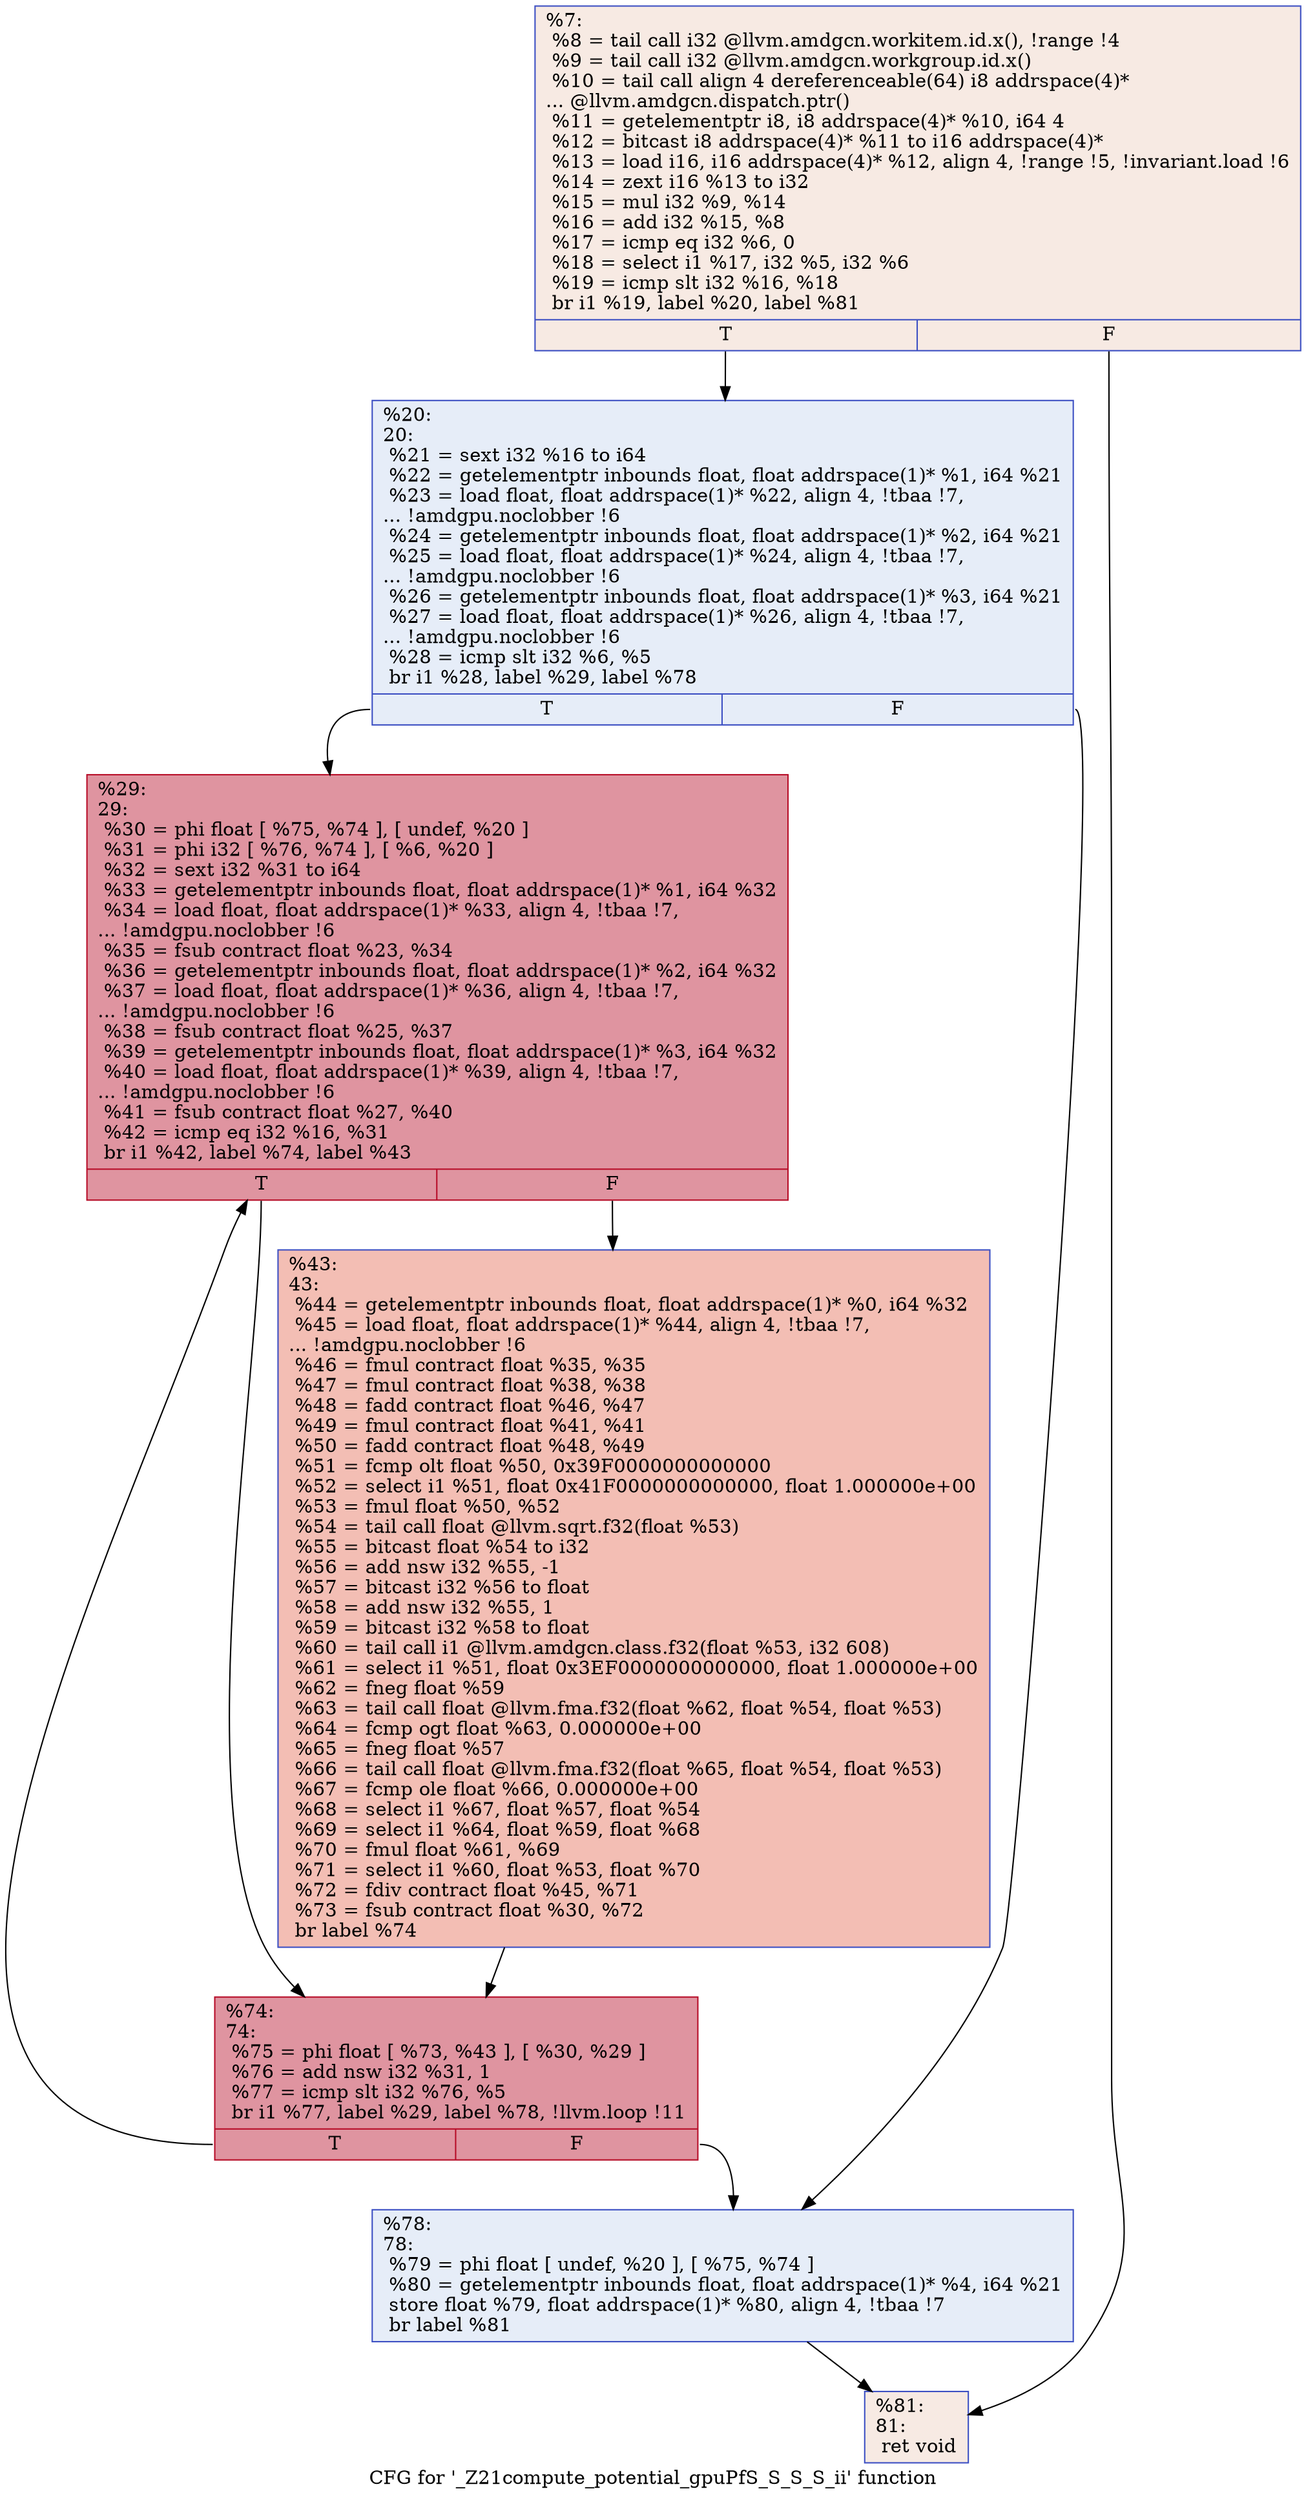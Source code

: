 digraph "CFG for '_Z21compute_potential_gpuPfS_S_S_S_ii' function" {
	label="CFG for '_Z21compute_potential_gpuPfS_S_S_S_ii' function";

	Node0x52f4f50 [shape=record,color="#3d50c3ff", style=filled, fillcolor="#eed0c070",label="{%7:\l  %8 = tail call i32 @llvm.amdgcn.workitem.id.x(), !range !4\l  %9 = tail call i32 @llvm.amdgcn.workgroup.id.x()\l  %10 = tail call align 4 dereferenceable(64) i8 addrspace(4)*\l... @llvm.amdgcn.dispatch.ptr()\l  %11 = getelementptr i8, i8 addrspace(4)* %10, i64 4\l  %12 = bitcast i8 addrspace(4)* %11 to i16 addrspace(4)*\l  %13 = load i16, i16 addrspace(4)* %12, align 4, !range !5, !invariant.load !6\l  %14 = zext i16 %13 to i32\l  %15 = mul i32 %9, %14\l  %16 = add i32 %15, %8\l  %17 = icmp eq i32 %6, 0\l  %18 = select i1 %17, i32 %5, i32 %6\l  %19 = icmp slt i32 %16, %18\l  br i1 %19, label %20, label %81\l|{<s0>T|<s1>F}}"];
	Node0x52f4f50:s0 -> Node0x52f7000;
	Node0x52f4f50:s1 -> Node0x52f7090;
	Node0x52f7000 [shape=record,color="#3d50c3ff", style=filled, fillcolor="#c7d7f070",label="{%20:\l20:                                               \l  %21 = sext i32 %16 to i64\l  %22 = getelementptr inbounds float, float addrspace(1)* %1, i64 %21\l  %23 = load float, float addrspace(1)* %22, align 4, !tbaa !7,\l... !amdgpu.noclobber !6\l  %24 = getelementptr inbounds float, float addrspace(1)* %2, i64 %21\l  %25 = load float, float addrspace(1)* %24, align 4, !tbaa !7,\l... !amdgpu.noclobber !6\l  %26 = getelementptr inbounds float, float addrspace(1)* %3, i64 %21\l  %27 = load float, float addrspace(1)* %26, align 4, !tbaa !7,\l... !amdgpu.noclobber !6\l  %28 = icmp slt i32 %6, %5\l  br i1 %28, label %29, label %78\l|{<s0>T|<s1>F}}"];
	Node0x52f7000:s0 -> Node0x52f8450;
	Node0x52f7000:s1 -> Node0x52f84e0;
	Node0x52f8450 [shape=record,color="#b70d28ff", style=filled, fillcolor="#b70d2870",label="{%29:\l29:                                               \l  %30 = phi float [ %75, %74 ], [ undef, %20 ]\l  %31 = phi i32 [ %76, %74 ], [ %6, %20 ]\l  %32 = sext i32 %31 to i64\l  %33 = getelementptr inbounds float, float addrspace(1)* %1, i64 %32\l  %34 = load float, float addrspace(1)* %33, align 4, !tbaa !7,\l... !amdgpu.noclobber !6\l  %35 = fsub contract float %23, %34\l  %36 = getelementptr inbounds float, float addrspace(1)* %2, i64 %32\l  %37 = load float, float addrspace(1)* %36, align 4, !tbaa !7,\l... !amdgpu.noclobber !6\l  %38 = fsub contract float %25, %37\l  %39 = getelementptr inbounds float, float addrspace(1)* %3, i64 %32\l  %40 = load float, float addrspace(1)* %39, align 4, !tbaa !7,\l... !amdgpu.noclobber !6\l  %41 = fsub contract float %27, %40\l  %42 = icmp eq i32 %16, %31\l  br i1 %42, label %74, label %43\l|{<s0>T|<s1>F}}"];
	Node0x52f8450:s0 -> Node0x52f8620;
	Node0x52f8450:s1 -> Node0x52f9460;
	Node0x52f9460 [shape=record,color="#3d50c3ff", style=filled, fillcolor="#e36c5570",label="{%43:\l43:                                               \l  %44 = getelementptr inbounds float, float addrspace(1)* %0, i64 %32\l  %45 = load float, float addrspace(1)* %44, align 4, !tbaa !7,\l... !amdgpu.noclobber !6\l  %46 = fmul contract float %35, %35\l  %47 = fmul contract float %38, %38\l  %48 = fadd contract float %46, %47\l  %49 = fmul contract float %41, %41\l  %50 = fadd contract float %48, %49\l  %51 = fcmp olt float %50, 0x39F0000000000000\l  %52 = select i1 %51, float 0x41F0000000000000, float 1.000000e+00\l  %53 = fmul float %50, %52\l  %54 = tail call float @llvm.sqrt.f32(float %53)\l  %55 = bitcast float %54 to i32\l  %56 = add nsw i32 %55, -1\l  %57 = bitcast i32 %56 to float\l  %58 = add nsw i32 %55, 1\l  %59 = bitcast i32 %58 to float\l  %60 = tail call i1 @llvm.amdgcn.class.f32(float %53, i32 608)\l  %61 = select i1 %51, float 0x3EF0000000000000, float 1.000000e+00\l  %62 = fneg float %59\l  %63 = tail call float @llvm.fma.f32(float %62, float %54, float %53)\l  %64 = fcmp ogt float %63, 0.000000e+00\l  %65 = fneg float %57\l  %66 = tail call float @llvm.fma.f32(float %65, float %54, float %53)\l  %67 = fcmp ole float %66, 0.000000e+00\l  %68 = select i1 %67, float %57, float %54\l  %69 = select i1 %64, float %59, float %68\l  %70 = fmul float %61, %69\l  %71 = select i1 %60, float %53, float %70\l  %72 = fdiv contract float %45, %71\l  %73 = fsub contract float %30, %72\l  br label %74\l}"];
	Node0x52f9460 -> Node0x52f8620;
	Node0x52f8620 [shape=record,color="#b70d28ff", style=filled, fillcolor="#b70d2870",label="{%74:\l74:                                               \l  %75 = phi float [ %73, %43 ], [ %30, %29 ]\l  %76 = add nsw i32 %31, 1\l  %77 = icmp slt i32 %76, %5\l  br i1 %77, label %29, label %78, !llvm.loop !11\l|{<s0>T|<s1>F}}"];
	Node0x52f8620:s0 -> Node0x52f8450;
	Node0x52f8620:s1 -> Node0x52f84e0;
	Node0x52f84e0 [shape=record,color="#3d50c3ff", style=filled, fillcolor="#c7d7f070",label="{%78:\l78:                                               \l  %79 = phi float [ undef, %20 ], [ %75, %74 ]\l  %80 = getelementptr inbounds float, float addrspace(1)* %4, i64 %21\l  store float %79, float addrspace(1)* %80, align 4, !tbaa !7\l  br label %81\l}"];
	Node0x52f84e0 -> Node0x52f7090;
	Node0x52f7090 [shape=record,color="#3d50c3ff", style=filled, fillcolor="#eed0c070",label="{%81:\l81:                                               \l  ret void\l}"];
}
